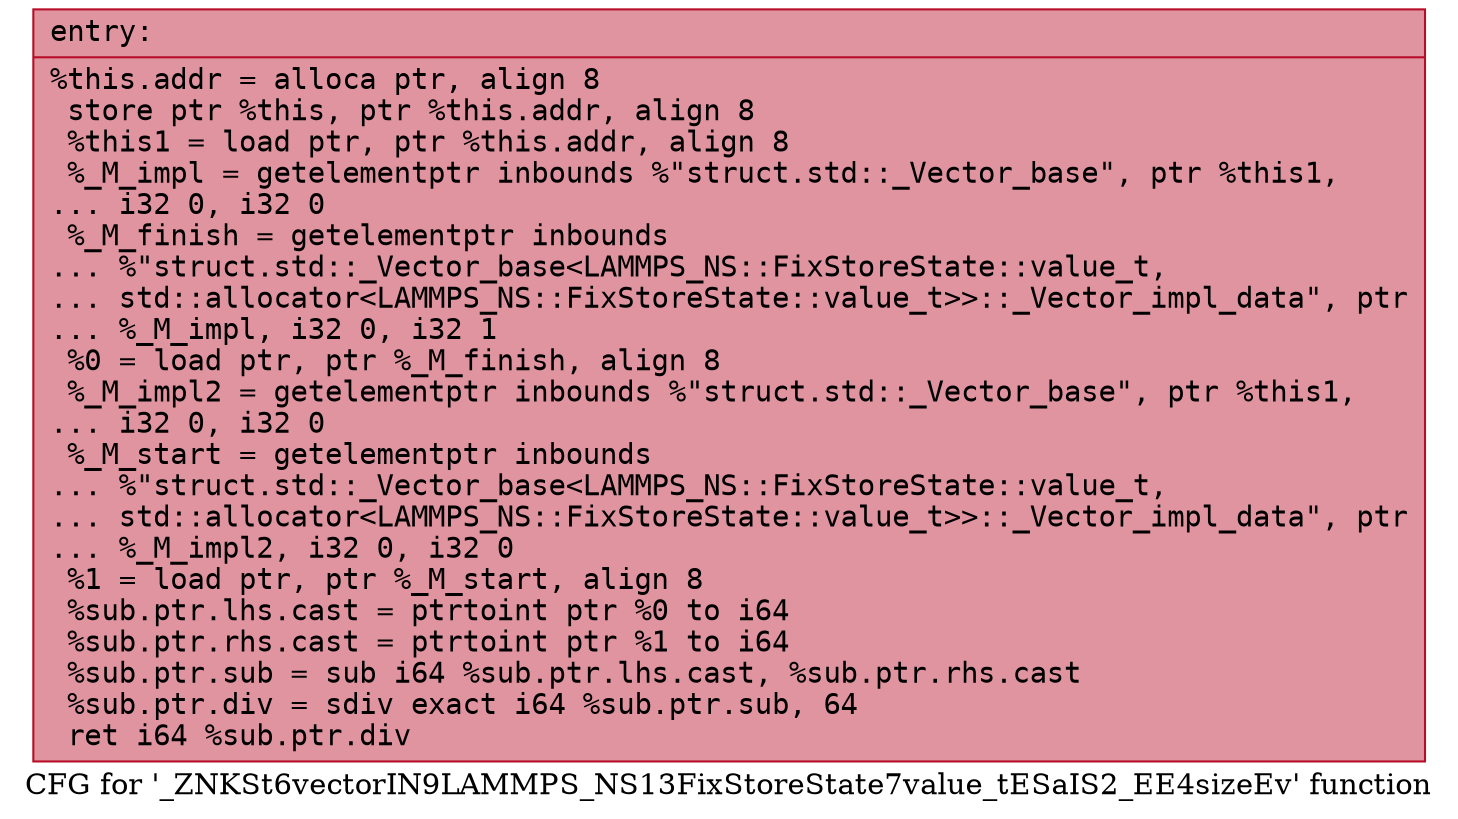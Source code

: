 digraph "CFG for '_ZNKSt6vectorIN9LAMMPS_NS13FixStoreState7value_tESaIS2_EE4sizeEv' function" {
	label="CFG for '_ZNKSt6vectorIN9LAMMPS_NS13FixStoreState7value_tESaIS2_EE4sizeEv' function";

	Node0x55b564a14280 [shape=record,color="#b70d28ff", style=filled, fillcolor="#b70d2870" fontname="Courier",label="{entry:\l|  %this.addr = alloca ptr, align 8\l  store ptr %this, ptr %this.addr, align 8\l  %this1 = load ptr, ptr %this.addr, align 8\l  %_M_impl = getelementptr inbounds %\"struct.std::_Vector_base\", ptr %this1,\l... i32 0, i32 0\l  %_M_finish = getelementptr inbounds\l... %\"struct.std::_Vector_base\<LAMMPS_NS::FixStoreState::value_t,\l... std::allocator\<LAMMPS_NS::FixStoreState::value_t\>\>::_Vector_impl_data\", ptr\l... %_M_impl, i32 0, i32 1\l  %0 = load ptr, ptr %_M_finish, align 8\l  %_M_impl2 = getelementptr inbounds %\"struct.std::_Vector_base\", ptr %this1,\l... i32 0, i32 0\l  %_M_start = getelementptr inbounds\l... %\"struct.std::_Vector_base\<LAMMPS_NS::FixStoreState::value_t,\l... std::allocator\<LAMMPS_NS::FixStoreState::value_t\>\>::_Vector_impl_data\", ptr\l... %_M_impl2, i32 0, i32 0\l  %1 = load ptr, ptr %_M_start, align 8\l  %sub.ptr.lhs.cast = ptrtoint ptr %0 to i64\l  %sub.ptr.rhs.cast = ptrtoint ptr %1 to i64\l  %sub.ptr.sub = sub i64 %sub.ptr.lhs.cast, %sub.ptr.rhs.cast\l  %sub.ptr.div = sdiv exact i64 %sub.ptr.sub, 64\l  ret i64 %sub.ptr.div\l}"];
}
